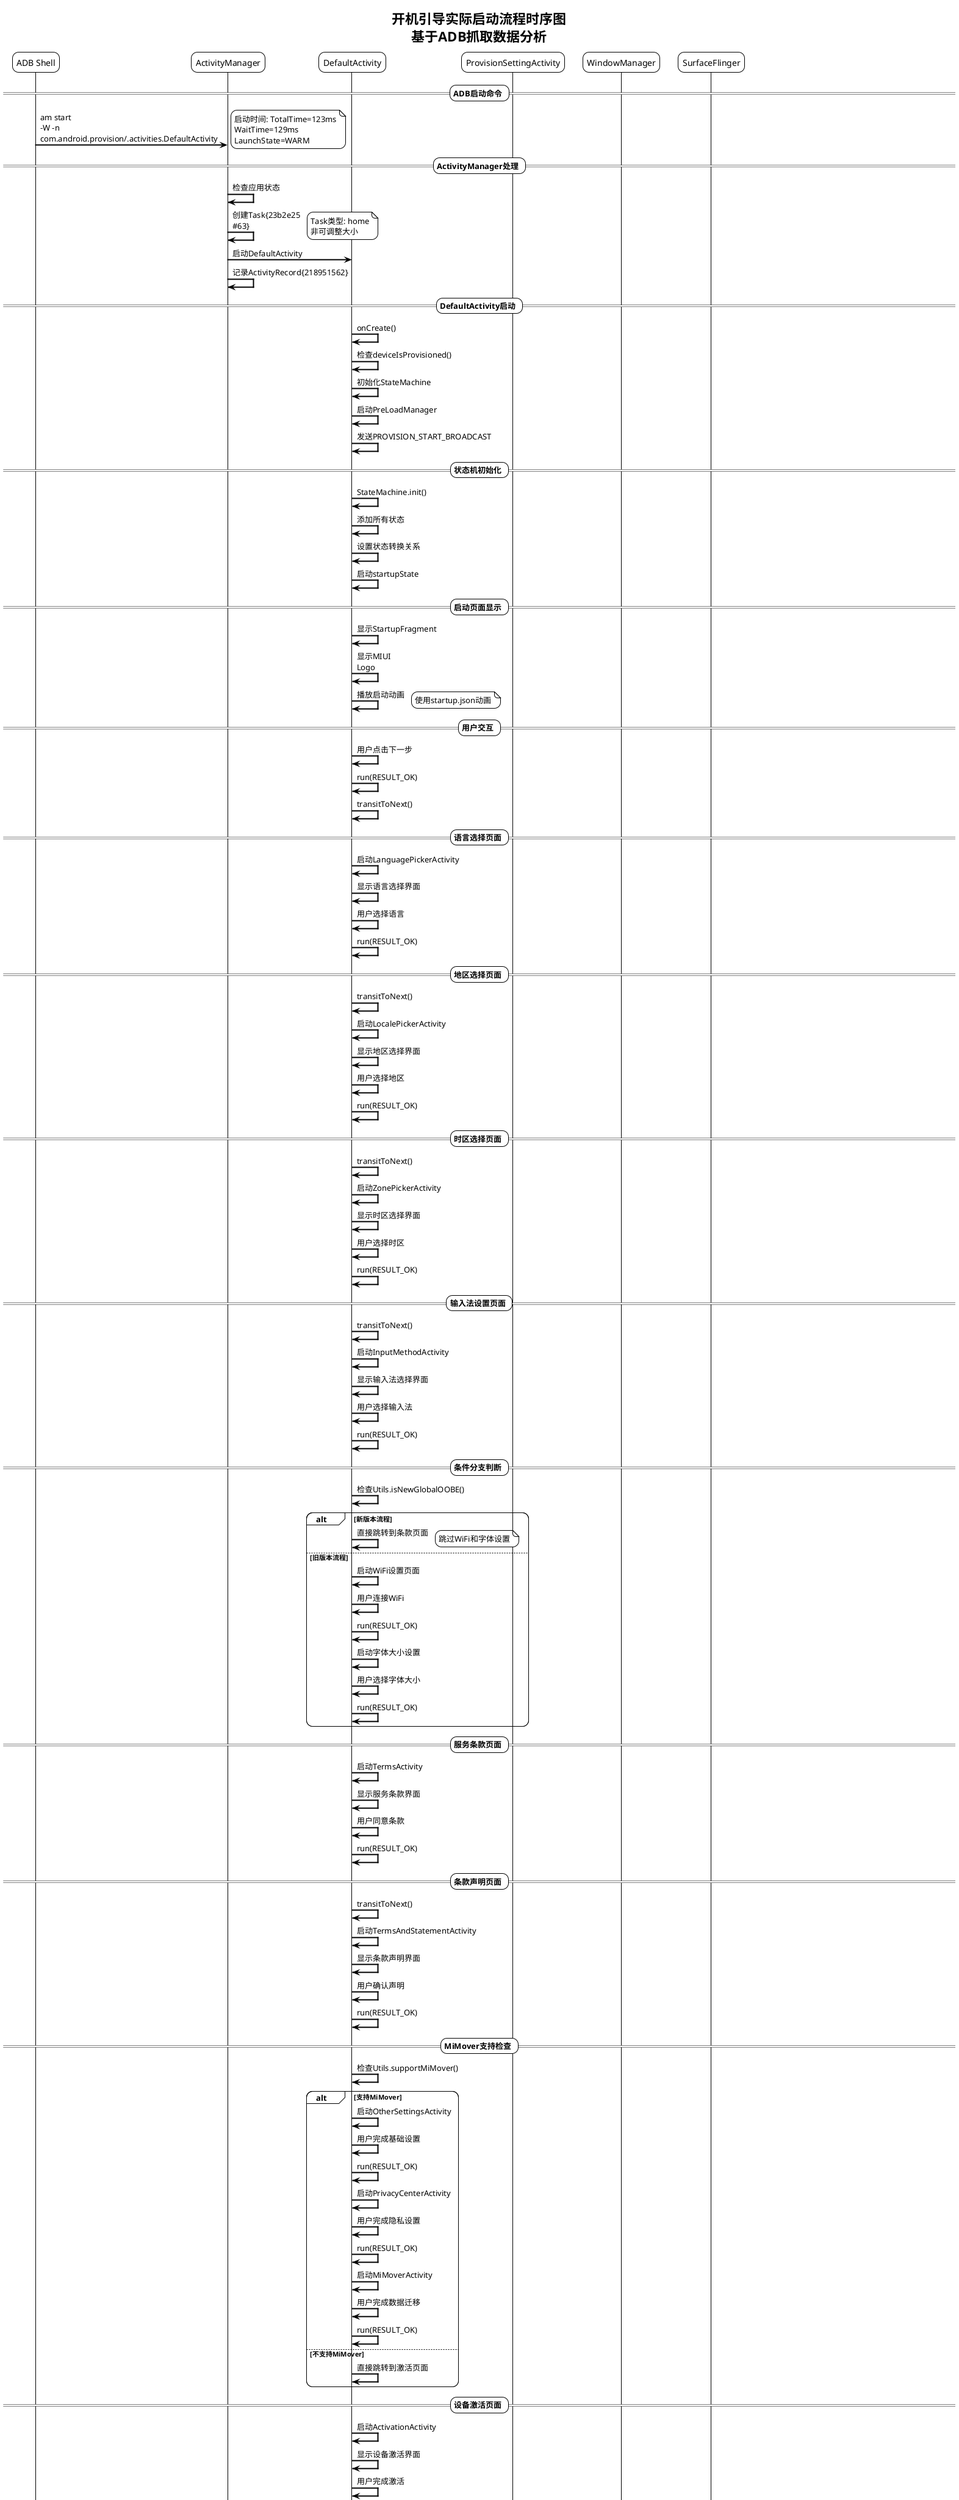 @startuml 开机引导实际启动流程时序图

!theme plain
skinparam backgroundColor #FFFFFF
skinparam sequenceArrowThickness 2
skinparam roundcorner 20
skinparam maxmessagesize 60

title 开机引导实际启动流程时序图\n基于ADB抓取数据分析

participant "ADB Shell" as ADB
participant "ActivityManager" as AM
participant "DefaultActivity" as DA
participant "ProvisionSettingActivity" as PSA
participant "WindowManager" as WM
participant "SurfaceFlinger" as SF

== ADB启动命令 ==
ADB -> AM: am start -W -n com.android.provision/.activities.DefaultActivity
note right: 启动时间: TotalTime=123ms\nWaitTime=129ms\nLaunchState=WARM

== ActivityManager处理 ==
AM -> AM: 检查应用状态
AM -> AM: 创建Task{23b2e25 #63}
note right: Task类型: home\n非可调整大小
AM -> DA: 启动DefaultActivity
AM -> AM: 记录ActivityRecord{218951562}

== DefaultActivity启动 ==
DA -> DA: onCreate()
DA -> DA: 检查deviceIsProvisioned()
DA -> DA: 初始化StateMachine
DA -> DA: 启动PreLoadManager
DA -> DA: 发送PROVISION_START_BROADCAST

== 状态机初始化 ==
DA -> DA: StateMachine.init()
DA -> DA: 添加所有状态
DA -> DA: 设置状态转换关系
DA -> DA: 启动startupState

== 启动页面显示 ==
DA -> DA: 显示StartupFragment
DA -> DA: 显示MIUI Logo
DA -> DA: 播放启动动画
note right: 使用startup.json动画

== 用户交互 ==
DA -> DA: 用户点击下一步
DA -> DA: run(RESULT_OK)
DA -> DA: transitToNext()

== 语言选择页面 ==
DA -> DA: 启动LanguagePickerActivity
DA -> DA: 显示语言选择界面
DA -> DA: 用户选择语言
DA -> DA: run(RESULT_OK)

== 地区选择页面 ==
DA -> DA: transitToNext()
DA -> DA: 启动LocalePickerActivity
DA -> DA: 显示地区选择界面
DA -> DA: 用户选择地区
DA -> DA: run(RESULT_OK)

== 时区选择页面 ==
DA -> DA: transitToNext()
DA -> DA: 启动ZonePickerActivity
DA -> DA: 显示时区选择界面
DA -> DA: 用户选择时区
DA -> DA: run(RESULT_OK)

== 输入法设置页面 ==
DA -> DA: transitToNext()
DA -> DA: 启动InputMethodActivity
DA -> DA: 显示输入法选择界面
DA -> DA: 用户选择输入法
DA -> DA: run(RESULT_OK)

== 条件分支判断 ==
DA -> DA: 检查Utils.isNewGlobalOOBE()
alt 新版本流程
    DA -> DA: 直接跳转到条款页面
    note right: 跳过WiFi和字体设置
else 旧版本流程
    DA -> DA: 启动WiFi设置页面
    DA -> DA: 用户连接WiFi
    DA -> DA: run(RESULT_OK)
    DA -> DA: 启动字体大小设置
    DA -> DA: 用户选择字体大小
    DA -> DA: run(RESULT_OK)
end

== 服务条款页面 ==
DA -> DA: 启动TermsActivity
DA -> DA: 显示服务条款界面
DA -> DA: 用户同意条款
DA -> DA: run(RESULT_OK)

== 条款声明页面 ==
DA -> DA: transitToNext()
DA -> DA: 启动TermsAndStatementActivity
DA -> DA: 显示条款声明界面
DA -> DA: 用户确认声明
DA -> DA: run(RESULT_OK)

== MiMover支持检查 ==
DA -> DA: 检查Utils.supportMiMover()
alt 支持MiMover
    DA -> DA: 启动OtherSettingsActivity
    DA -> DA: 用户完成基础设置
    DA -> DA: run(RESULT_OK)
    
    DA -> DA: 启动PrivacyCenterActivity
    DA -> DA: 用户完成隐私设置
    DA -> DA: run(RESULT_OK)
    
    DA -> DA: 启动MiMoverActivity
    DA -> DA: 用户完成数据迁移
    DA -> DA: run(RESULT_OK)
else 不支持MiMover
    DA -> DA: 直接跳转到激活页面
end

== 设备激活页面 ==
DA -> DA: 启动ActivationActivity
DA -> DA: 显示设备激活界面
DA -> DA: 用户完成激活
DA -> DA: run(RESULT_OK)

== 小米账户激活 ==
DA -> DA: 启动ActivateDeviceActivity
DA -> PSA: 启动ProvisionSettingActivity
note right: 当前显示: ProvisionSettingActivity\n状态: RESUMED\nTask: 23b2e25

== WindowManager处理 ==
PSA -> WM: 创建Window{6733ba8}
WM -> WM: 设置窗口属性
WM -> WM: 设置窗口大小
note right: 窗口大小: 1220x2712\nDPI: 520

== SurfaceFlinger处理 ==
WM -> SF: 创建Surface
SF -> SF: 设置Surface属性
SF -> SF: 开始渲染
note right: Surface名称: com.miui.cloudservice/\ncom.miui.cloudservice.ui.ProvisionSettingActivity

== 窗口动画 ==
WM -> WM: 开始窗口动画
WM -> WM: 设置动画属性
WM -> WM: 执行动画
note right: 动画类型: OPEN\n动画时间: 约150ms

== 焦点管理 ==
WM -> WM: 设置窗口焦点
WM -> WM: 更新焦点状态
note right: 当前焦点: Window{6733ba8}\nProvisionSettingActivity

== 用户交互 ==
PSA -> PSA: 显示账户绑定界面
PSA -> PSA: 用户登录账户
PSA -> PSA: 完成账户绑定
PSA -> DA: 返回激活结果
DA -> DA: run(RESULT_OK)

== 流程分支判断 ==
DA -> DA: 检查Utils.isNewGlobalOOBE()
alt 新版本流程
    DA -> DA: 直接跳转到最终步骤
    note right: 跳过详细设置
else 旧版本流程
    DA -> DA: 启动多卡设置
    DA -> DA: 用户完成SIM卡设置
    DA -> DA: run(RESULT_OK)
    
    DA -> DA: 启动Google账户设置
    DA -> DA: 用户完成Google设置
    DA -> DA: run(RESULT_OK)
    
    DA -> DA: 启动小米账户设置
    DA -> DA: 用户完成小米设置
    DA -> DA: run(RESULT_OK)
    
    DA -> DA: 启动云备份设置
    DA -> DA: 用户完成备份设置
    DA -> DA: run(RESULT_OK)
    
    DA -> DA: 启动云服务设置
    DA -> DA: 用户完成云服务设置
    DA -> DA: run(RESULT_OK)
    
    DA -> DA: 启动查找设备设置
    DA -> DA: 用户完成查找设置
    DA -> DA: run(RESULT_OK)
    
    DA -> DA: 启动指纹设置
    DA -> DA: 用户完成指纹设置
    DA -> DA: run(RESULT_OK)
    
    DA -> DA: 启动AI按键设置
    DA -> DA: 用户完成AI设置
    DA -> DA: run(RESULT_OK)
    
    DA -> DA: 启动语音助手设置
    DA -> DA: 用户完成语音设置
    DA -> DA: run(RESULT_OK)
    
    DA -> DA: 启动手势教程
    DA -> DA: 用户完成手势学习
    DA -> DA: run(RESULT_OK)
    
    DA -> DA: 启动其他设置
    DA -> DA: 用户完成其他设置
    DA -> DA: run(RESULT_OK)
    
    DA -> DA: 启动隐私中心
    DA -> DA: 用户完成隐私设置
    DA -> DA: run(RESULT_OK)
    
    DA -> DA: 启动CM条款
    DA -> DA: 用户同意CM条款
    DA -> DA: run(RESULT_OK)
    
    DA -> DA: 启动CU条款
    DA -> DA: 用户同意CU条款
    DA -> DA: run(RESULT_OK)
    
    DA -> DA: 启动主题选择
    DA -> DA: 用户选择主题
    DA -> DA: run(RESULT_OK)
    
    DA -> DA: 启动导航模式选择
    DA -> DA: 用户选择导航模式
    DA -> DA: run(RESULT_OK)
end

== 最终步骤 ==
DA -> DA: 启动RecentTaskStyleActivity
DA -> DA: 用户选择任务样式
DA -> DA: run(RESULT_OK)

alt 折叠屏设备
    DA -> DA: 启动KindTipActivity
    DA -> DA: 用户查看提示信息
    DA -> DA: run(RESULT_OK)
end

DA -> DA: 启动RecommendedActivity
DA -> DA: 用户选择推荐应用
DA -> DA: run(RESULT_OK)

DA -> DA: 启动BootVideoActivity
DA -> DA: 播放开机引导视频
DA -> DA: 视频播放完成
DA -> DA: run(RESULT_OK)

== 引导完成 ==
DA -> DA: transitToNext()
DA -> DA: 检查是否为完成状态
DA -> DA: 设置设备为已配置状态
DA -> DA: 发送PROVISION_COMPLETE_BROADCAST
DA -> DA: 启动OemPostActivity
DA -> DA: 完成引导流程
note right: 引导流程完成\n设备可正常使用

== 内存使用情况 ==
note over DA: 内存使用情况:\n总内存: 147,592 KB (PSS)\nNative Heap: 57,620 KB\nJava Heap: 20,876 KB\nGraphics: 11,624 KB\nActivities: 4个实例

@enduml

